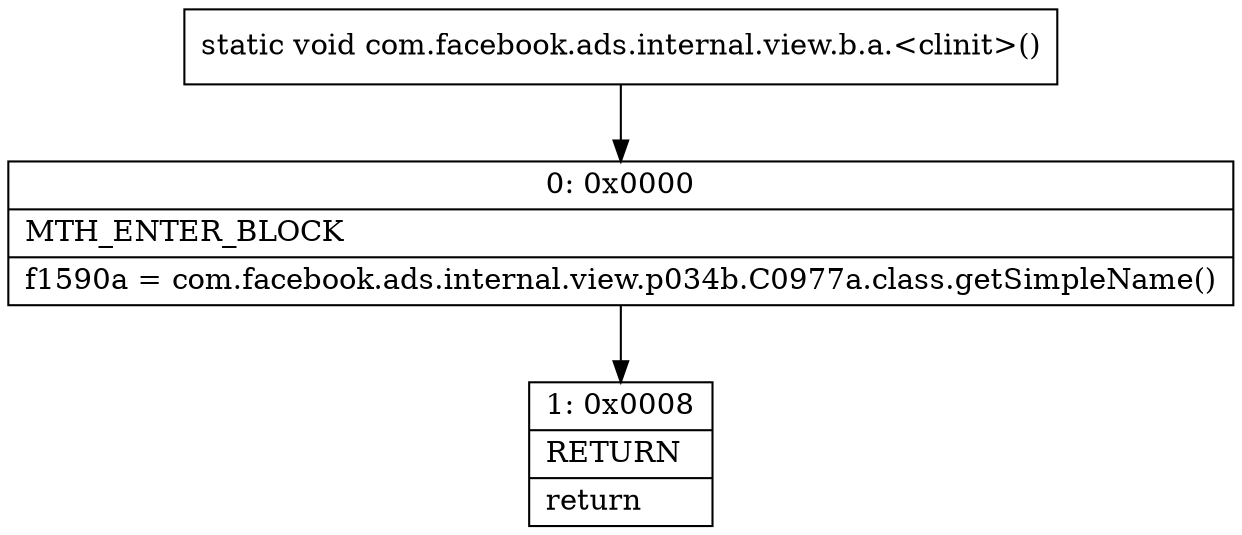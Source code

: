 digraph "CFG forcom.facebook.ads.internal.view.b.a.\<clinit\>()V" {
Node_0 [shape=record,label="{0\:\ 0x0000|MTH_ENTER_BLOCK\l|f1590a = com.facebook.ads.internal.view.p034b.C0977a.class.getSimpleName()\l}"];
Node_1 [shape=record,label="{1\:\ 0x0008|RETURN\l|return\l}"];
MethodNode[shape=record,label="{static void com.facebook.ads.internal.view.b.a.\<clinit\>() }"];
MethodNode -> Node_0;
Node_0 -> Node_1;
}

